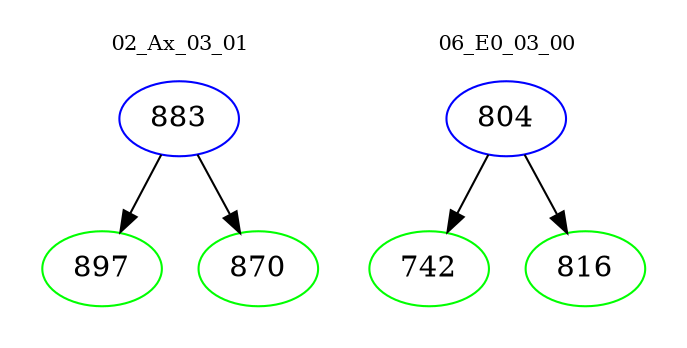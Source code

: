 digraph{
subgraph cluster_0 {
color = white
label = "02_Ax_03_01";
fontsize=10;
T0_883 [label="883", color="blue"]
T0_883 -> T0_897 [color="black"]
T0_897 [label="897", color="green"]
T0_883 -> T0_870 [color="black"]
T0_870 [label="870", color="green"]
}
subgraph cluster_1 {
color = white
label = "06_E0_03_00";
fontsize=10;
T1_804 [label="804", color="blue"]
T1_804 -> T1_742 [color="black"]
T1_742 [label="742", color="green"]
T1_804 -> T1_816 [color="black"]
T1_816 [label="816", color="green"]
}
}
